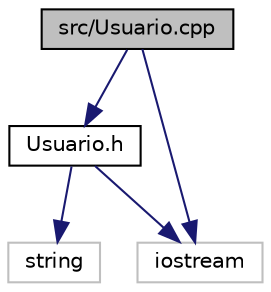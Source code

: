 digraph "src/Usuario.cpp"
{
 // LATEX_PDF_SIZE
  edge [fontname="Helvetica",fontsize="10",labelfontname="Helvetica",labelfontsize="10"];
  node [fontname="Helvetica",fontsize="10",shape=record];
  Node1 [label="src/Usuario.cpp",height=0.2,width=0.4,color="black", fillcolor="grey75", style="filled", fontcolor="black",tooltip="Implementação dos métodos da classe Usuário."];
  Node1 -> Node2 [color="midnightblue",fontsize="10",style="solid"];
  Node2 [label="Usuario.h",height=0.2,width=0.4,color="black", fillcolor="white", style="filled",URL="$Usuario_8h.html",tooltip="Definição da classe Usuario;."];
  Node2 -> Node3 [color="midnightblue",fontsize="10",style="solid"];
  Node3 [label="string",height=0.2,width=0.4,color="grey75", fillcolor="white", style="filled",tooltip=" "];
  Node2 -> Node4 [color="midnightblue",fontsize="10",style="solid"];
  Node4 [label="iostream",height=0.2,width=0.4,color="grey75", fillcolor="white", style="filled",tooltip=" "];
  Node1 -> Node4 [color="midnightblue",fontsize="10",style="solid"];
}
